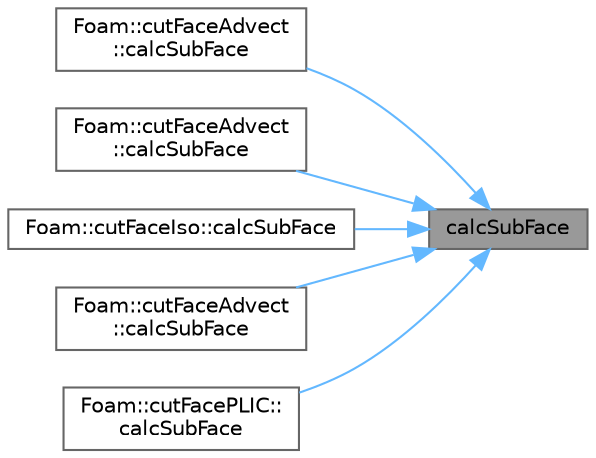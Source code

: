 digraph "calcSubFace"
{
 // LATEX_PDF_SIZE
  bgcolor="transparent";
  edge [fontname=Helvetica,fontsize=10,labelfontname=Helvetica,labelfontsize=10];
  node [fontname=Helvetica,fontsize=10,shape=box,height=0.2,width=0.4];
  rankdir="RL";
  Node1 [id="Node000001",label="calcSubFace",height=0.2,width=0.4,color="gray40", fillcolor="grey60", style="filled", fontcolor="black",tooltip=" "];
  Node1 -> Node2 [id="edge1_Node000001_Node000002",dir="back",color="steelblue1",style="solid",tooltip=" "];
  Node2 [id="Node000002",label="Foam::cutFaceAdvect\l::calcSubFace",height=0.2,width=0.4,color="grey40", fillcolor="white", style="filled",URL="$classFoam_1_1cutFaceAdvect.html#a6e2e7657e2321115b1d844fcd48a6501",tooltip=" "];
  Node1 -> Node3 [id="edge2_Node000001_Node000003",dir="back",color="steelblue1",style="solid",tooltip=" "];
  Node3 [id="Node000003",label="Foam::cutFaceAdvect\l::calcSubFace",height=0.2,width=0.4,color="grey40", fillcolor="white", style="filled",URL="$classFoam_1_1cutFaceAdvect.html#a1261ed6e0197dc0d6cbafb0876f619d1",tooltip=" "];
  Node1 -> Node4 [id="edge3_Node000001_Node000004",dir="back",color="steelblue1",style="solid",tooltip=" "];
  Node4 [id="Node000004",label="Foam::cutFaceIso::calcSubFace",height=0.2,width=0.4,color="grey40", fillcolor="white", style="filled",URL="$classFoam_1_1cutFaceIso.html#a4b9068fdb9946bf88e1049a822bfb93a",tooltip=" "];
  Node1 -> Node5 [id="edge4_Node000001_Node000005",dir="back",color="steelblue1",style="solid",tooltip=" "];
  Node5 [id="Node000005",label="Foam::cutFaceAdvect\l::calcSubFace",height=0.2,width=0.4,color="grey40", fillcolor="white", style="filled",URL="$classFoam_1_1cutFaceAdvect.html#a2ab0dd40f176ec38e422aba99a76fb33",tooltip=" "];
  Node1 -> Node6 [id="edge5_Node000001_Node000006",dir="back",color="steelblue1",style="solid",tooltip=" "];
  Node6 [id="Node000006",label="Foam::cutFacePLIC::\lcalcSubFace",height=0.2,width=0.4,color="grey40", fillcolor="white", style="filled",URL="$classFoam_1_1cutFacePLIC.html#a2ab0dd40f176ec38e422aba99a76fb33",tooltip=" "];
}
